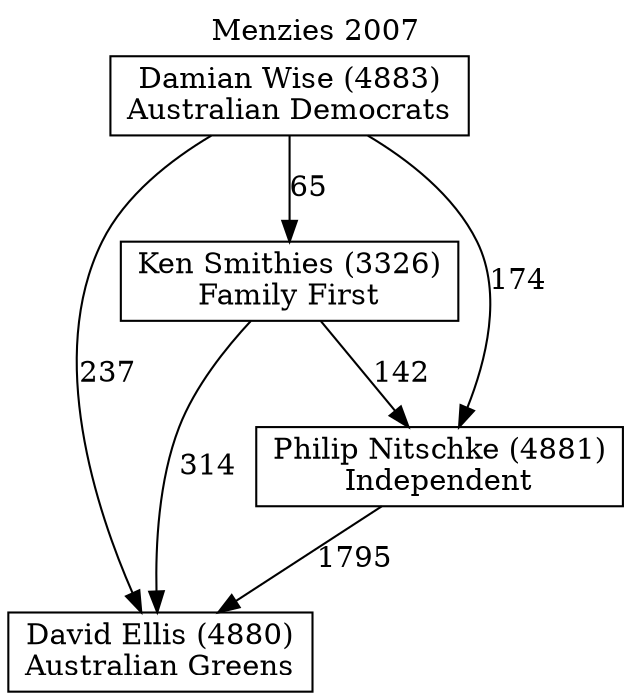 // House preference flow
digraph "David Ellis (4880)_Menzies_2007" {
	graph [label="Menzies 2007" labelloc=t mclimit=10]
	node [shape=box]
	"Damian Wise (4883)" [label="Damian Wise (4883)
Australian Democrats"]
	"David Ellis (4880)" [label="David Ellis (4880)
Australian Greens"]
	"Ken Smithies (3326)" [label="Ken Smithies (3326)
Family First"]
	"Philip Nitschke (4881)" [label="Philip Nitschke (4881)
Independent"]
	"Damian Wise (4883)" -> "David Ellis (4880)" [label=237]
	"Damian Wise (4883)" -> "Ken Smithies (3326)" [label=65]
	"Damian Wise (4883)" -> "Philip Nitschke (4881)" [label=174]
	"Ken Smithies (3326)" -> "David Ellis (4880)" [label=314]
	"Ken Smithies (3326)" -> "Philip Nitschke (4881)" [label=142]
	"Philip Nitschke (4881)" -> "David Ellis (4880)" [label=1795]
}
